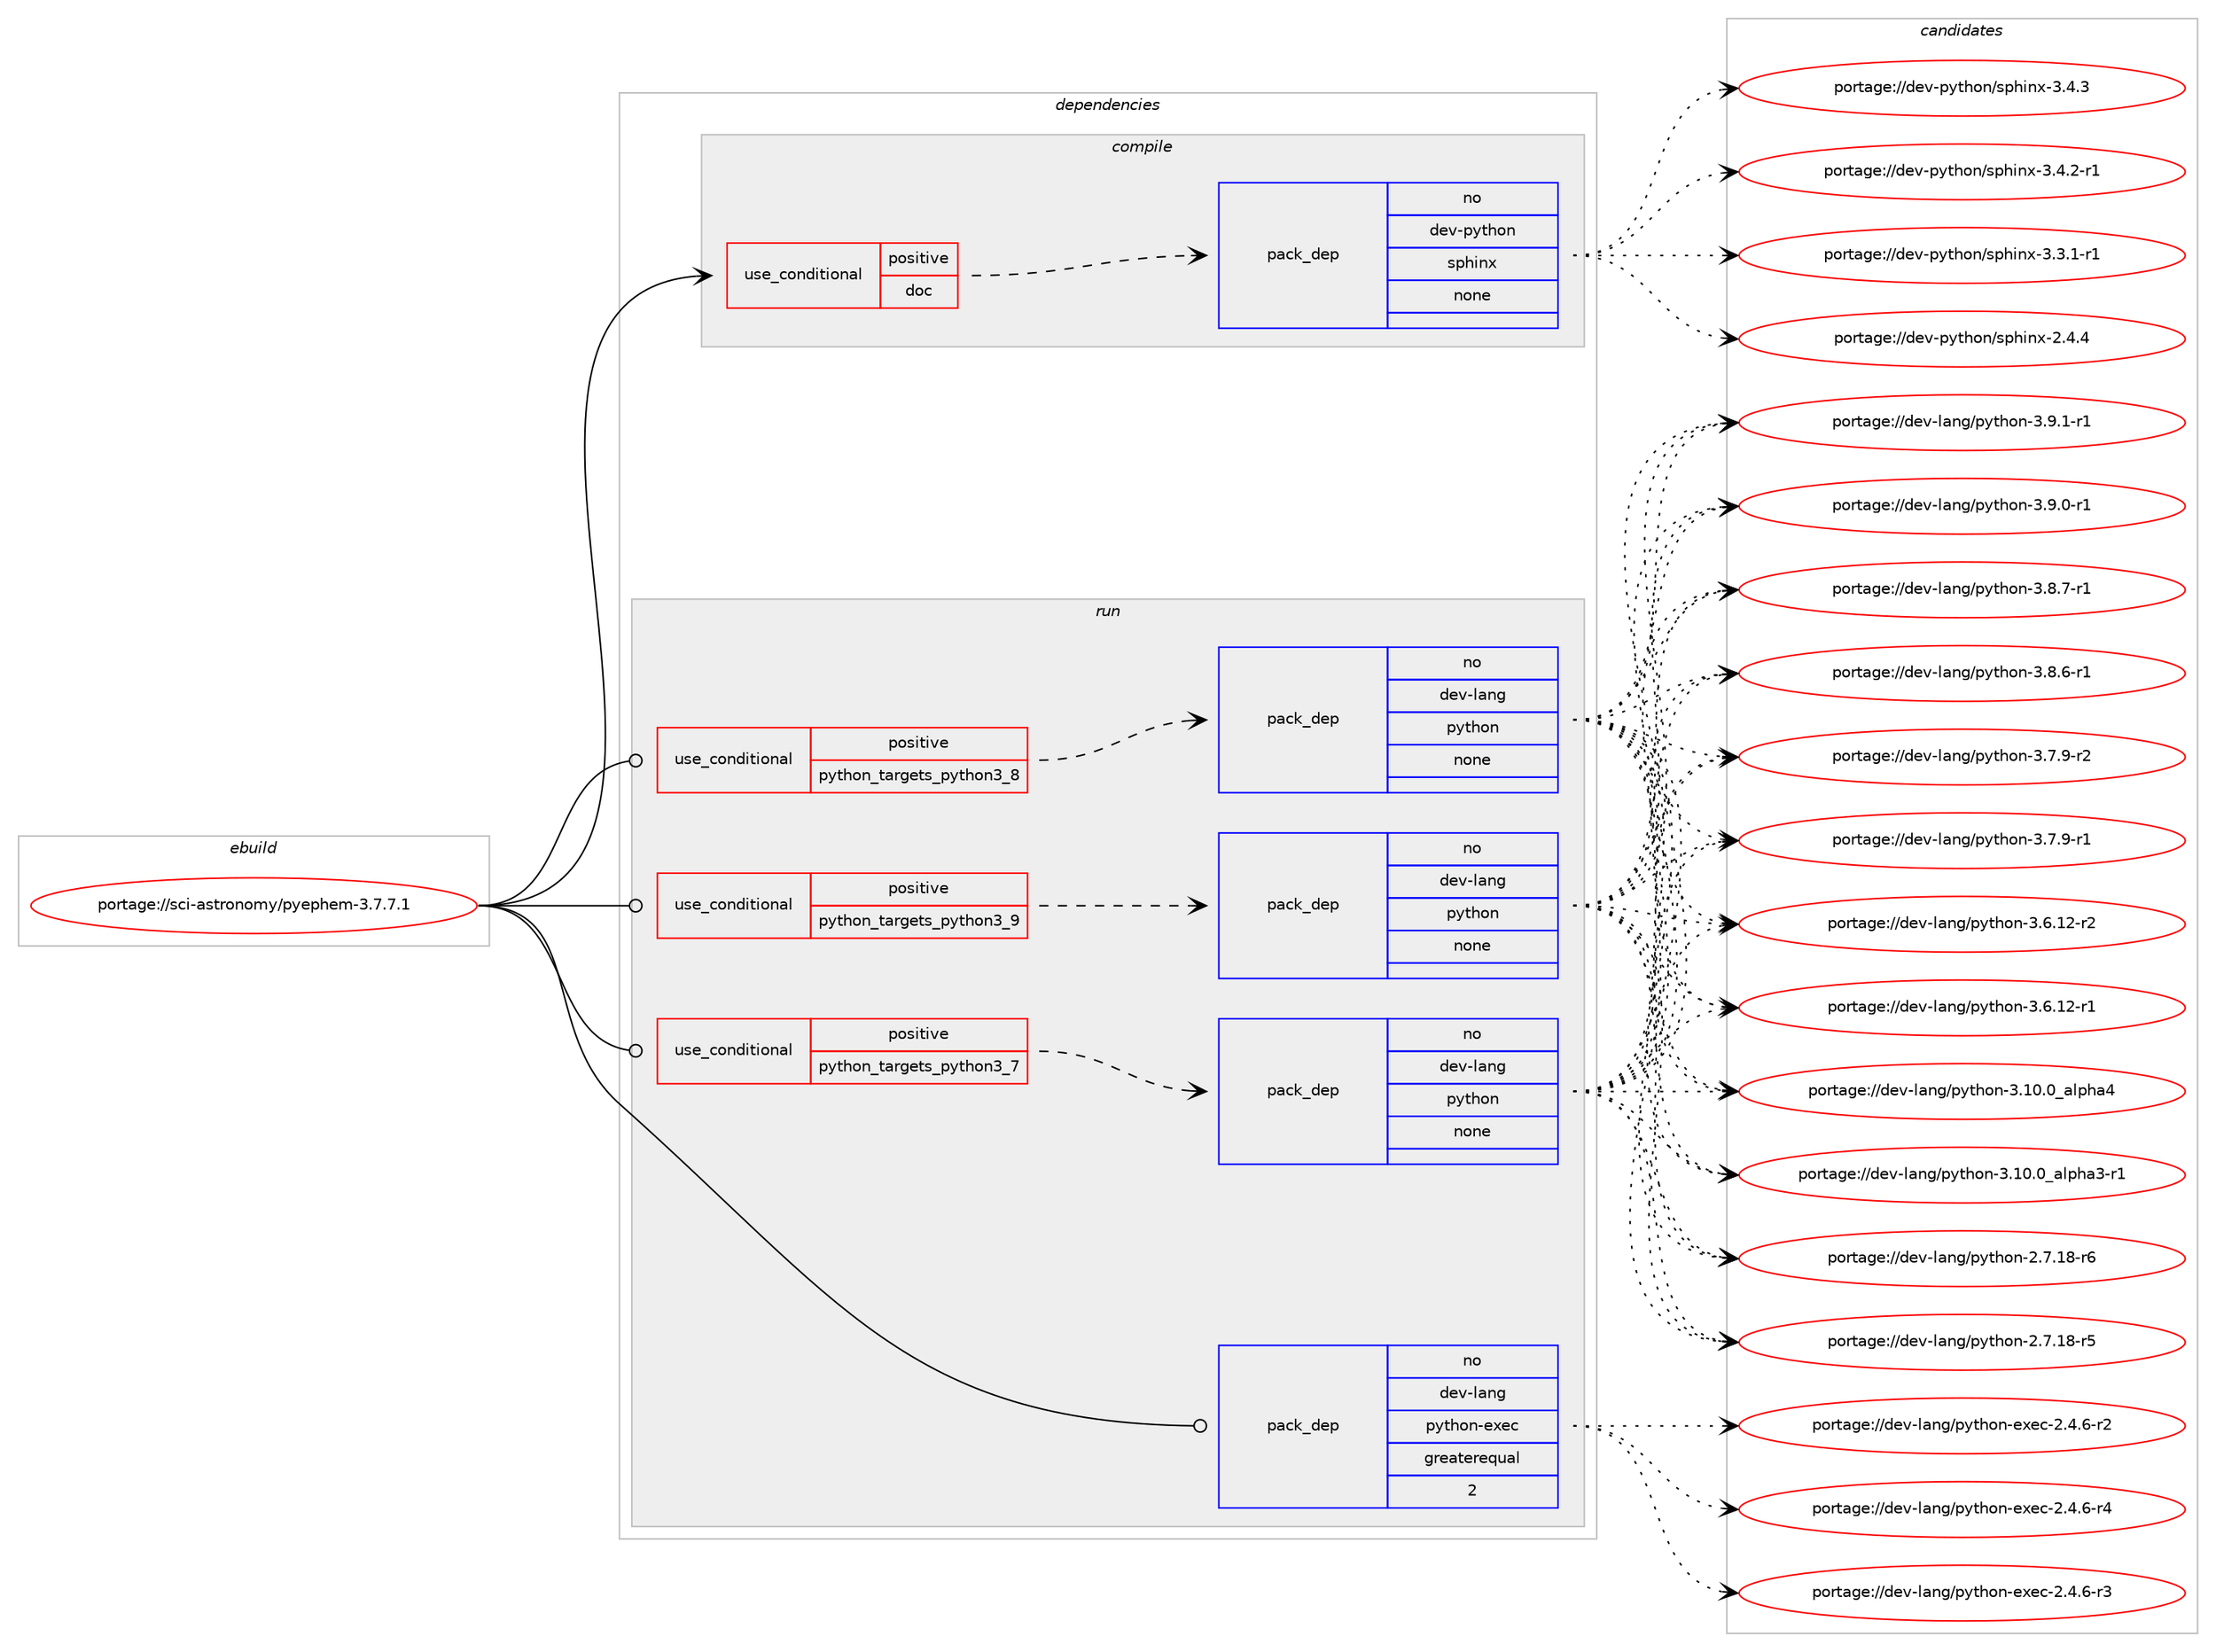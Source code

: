digraph prolog {

# *************
# Graph options
# *************

newrank=true;
concentrate=true;
compound=true;
graph [rankdir=LR,fontname=Helvetica,fontsize=10,ranksep=1.5];#, ranksep=2.5, nodesep=0.2];
edge  [arrowhead=vee];
node  [fontname=Helvetica,fontsize=10];

# **********
# The ebuild
# **********

subgraph cluster_leftcol {
color=gray;
rank=same;
label=<<i>ebuild</i>>;
id [label="portage://sci-astronomy/pyephem-3.7.7.1", color=red, width=4, href="../sci-astronomy/pyephem-3.7.7.1.svg"];
}

# ****************
# The dependencies
# ****************

subgraph cluster_midcol {
color=gray;
label=<<i>dependencies</i>>;
subgraph cluster_compile {
fillcolor="#eeeeee";
style=filled;
label=<<i>compile</i>>;
subgraph cond6164 {
dependency19883 [label=<<TABLE BORDER="0" CELLBORDER="1" CELLSPACING="0" CELLPADDING="4"><TR><TD ROWSPAN="3" CELLPADDING="10">use_conditional</TD></TR><TR><TD>positive</TD></TR><TR><TD>doc</TD></TR></TABLE>>, shape=none, color=red];
subgraph pack13566 {
dependency19884 [label=<<TABLE BORDER="0" CELLBORDER="1" CELLSPACING="0" CELLPADDING="4" WIDTH="220"><TR><TD ROWSPAN="6" CELLPADDING="30">pack_dep</TD></TR><TR><TD WIDTH="110">no</TD></TR><TR><TD>dev-python</TD></TR><TR><TD>sphinx</TD></TR><TR><TD>none</TD></TR><TR><TD></TD></TR></TABLE>>, shape=none, color=blue];
}
dependency19883:e -> dependency19884:w [weight=20,style="dashed",arrowhead="vee"];
}
id:e -> dependency19883:w [weight=20,style="solid",arrowhead="vee"];
}
subgraph cluster_compileandrun {
fillcolor="#eeeeee";
style=filled;
label=<<i>compile and run</i>>;
}
subgraph cluster_run {
fillcolor="#eeeeee";
style=filled;
label=<<i>run</i>>;
subgraph cond6165 {
dependency19885 [label=<<TABLE BORDER="0" CELLBORDER="1" CELLSPACING="0" CELLPADDING="4"><TR><TD ROWSPAN="3" CELLPADDING="10">use_conditional</TD></TR><TR><TD>positive</TD></TR><TR><TD>python_targets_python3_7</TD></TR></TABLE>>, shape=none, color=red];
subgraph pack13567 {
dependency19886 [label=<<TABLE BORDER="0" CELLBORDER="1" CELLSPACING="0" CELLPADDING="4" WIDTH="220"><TR><TD ROWSPAN="6" CELLPADDING="30">pack_dep</TD></TR><TR><TD WIDTH="110">no</TD></TR><TR><TD>dev-lang</TD></TR><TR><TD>python</TD></TR><TR><TD>none</TD></TR><TR><TD></TD></TR></TABLE>>, shape=none, color=blue];
}
dependency19885:e -> dependency19886:w [weight=20,style="dashed",arrowhead="vee"];
}
id:e -> dependency19885:w [weight=20,style="solid",arrowhead="odot"];
subgraph cond6166 {
dependency19887 [label=<<TABLE BORDER="0" CELLBORDER="1" CELLSPACING="0" CELLPADDING="4"><TR><TD ROWSPAN="3" CELLPADDING="10">use_conditional</TD></TR><TR><TD>positive</TD></TR><TR><TD>python_targets_python3_8</TD></TR></TABLE>>, shape=none, color=red];
subgraph pack13568 {
dependency19888 [label=<<TABLE BORDER="0" CELLBORDER="1" CELLSPACING="0" CELLPADDING="4" WIDTH="220"><TR><TD ROWSPAN="6" CELLPADDING="30">pack_dep</TD></TR><TR><TD WIDTH="110">no</TD></TR><TR><TD>dev-lang</TD></TR><TR><TD>python</TD></TR><TR><TD>none</TD></TR><TR><TD></TD></TR></TABLE>>, shape=none, color=blue];
}
dependency19887:e -> dependency19888:w [weight=20,style="dashed",arrowhead="vee"];
}
id:e -> dependency19887:w [weight=20,style="solid",arrowhead="odot"];
subgraph cond6167 {
dependency19889 [label=<<TABLE BORDER="0" CELLBORDER="1" CELLSPACING="0" CELLPADDING="4"><TR><TD ROWSPAN="3" CELLPADDING="10">use_conditional</TD></TR><TR><TD>positive</TD></TR><TR><TD>python_targets_python3_9</TD></TR></TABLE>>, shape=none, color=red];
subgraph pack13569 {
dependency19890 [label=<<TABLE BORDER="0" CELLBORDER="1" CELLSPACING="0" CELLPADDING="4" WIDTH="220"><TR><TD ROWSPAN="6" CELLPADDING="30">pack_dep</TD></TR><TR><TD WIDTH="110">no</TD></TR><TR><TD>dev-lang</TD></TR><TR><TD>python</TD></TR><TR><TD>none</TD></TR><TR><TD></TD></TR></TABLE>>, shape=none, color=blue];
}
dependency19889:e -> dependency19890:w [weight=20,style="dashed",arrowhead="vee"];
}
id:e -> dependency19889:w [weight=20,style="solid",arrowhead="odot"];
subgraph pack13570 {
dependency19891 [label=<<TABLE BORDER="0" CELLBORDER="1" CELLSPACING="0" CELLPADDING="4" WIDTH="220"><TR><TD ROWSPAN="6" CELLPADDING="30">pack_dep</TD></TR><TR><TD WIDTH="110">no</TD></TR><TR><TD>dev-lang</TD></TR><TR><TD>python-exec</TD></TR><TR><TD>greaterequal</TD></TR><TR><TD>2</TD></TR></TABLE>>, shape=none, color=blue];
}
id:e -> dependency19891:w [weight=20,style="solid",arrowhead="odot"];
}
}

# **************
# The candidates
# **************

subgraph cluster_choices {
rank=same;
color=gray;
label=<<i>candidates</i>>;

subgraph choice13566 {
color=black;
nodesep=1;
choice1001011184511212111610411111047115112104105110120455146524651 [label="portage://dev-python/sphinx-3.4.3", color=red, width=4,href="../dev-python/sphinx-3.4.3.svg"];
choice10010111845112121116104111110471151121041051101204551465246504511449 [label="portage://dev-python/sphinx-3.4.2-r1", color=red, width=4,href="../dev-python/sphinx-3.4.2-r1.svg"];
choice10010111845112121116104111110471151121041051101204551465146494511449 [label="portage://dev-python/sphinx-3.3.1-r1", color=red, width=4,href="../dev-python/sphinx-3.3.1-r1.svg"];
choice1001011184511212111610411111047115112104105110120455046524652 [label="portage://dev-python/sphinx-2.4.4", color=red, width=4,href="../dev-python/sphinx-2.4.4.svg"];
dependency19884:e -> choice1001011184511212111610411111047115112104105110120455146524651:w [style=dotted,weight="100"];
dependency19884:e -> choice10010111845112121116104111110471151121041051101204551465246504511449:w [style=dotted,weight="100"];
dependency19884:e -> choice10010111845112121116104111110471151121041051101204551465146494511449:w [style=dotted,weight="100"];
dependency19884:e -> choice1001011184511212111610411111047115112104105110120455046524652:w [style=dotted,weight="100"];
}
subgraph choice13567 {
color=black;
nodesep=1;
choice1001011184510897110103471121211161041111104551465746494511449 [label="portage://dev-lang/python-3.9.1-r1", color=red, width=4,href="../dev-lang/python-3.9.1-r1.svg"];
choice1001011184510897110103471121211161041111104551465746484511449 [label="portage://dev-lang/python-3.9.0-r1", color=red, width=4,href="../dev-lang/python-3.9.0-r1.svg"];
choice1001011184510897110103471121211161041111104551465646554511449 [label="portage://dev-lang/python-3.8.7-r1", color=red, width=4,href="../dev-lang/python-3.8.7-r1.svg"];
choice1001011184510897110103471121211161041111104551465646544511449 [label="portage://dev-lang/python-3.8.6-r1", color=red, width=4,href="../dev-lang/python-3.8.6-r1.svg"];
choice1001011184510897110103471121211161041111104551465546574511450 [label="portage://dev-lang/python-3.7.9-r2", color=red, width=4,href="../dev-lang/python-3.7.9-r2.svg"];
choice1001011184510897110103471121211161041111104551465546574511449 [label="portage://dev-lang/python-3.7.9-r1", color=red, width=4,href="../dev-lang/python-3.7.9-r1.svg"];
choice100101118451089711010347112121116104111110455146544649504511450 [label="portage://dev-lang/python-3.6.12-r2", color=red, width=4,href="../dev-lang/python-3.6.12-r2.svg"];
choice100101118451089711010347112121116104111110455146544649504511449 [label="portage://dev-lang/python-3.6.12-r1", color=red, width=4,href="../dev-lang/python-3.6.12-r1.svg"];
choice1001011184510897110103471121211161041111104551464948464895971081121049752 [label="portage://dev-lang/python-3.10.0_alpha4", color=red, width=4,href="../dev-lang/python-3.10.0_alpha4.svg"];
choice10010111845108971101034711212111610411111045514649484648959710811210497514511449 [label="portage://dev-lang/python-3.10.0_alpha3-r1", color=red, width=4,href="../dev-lang/python-3.10.0_alpha3-r1.svg"];
choice100101118451089711010347112121116104111110455046554649564511454 [label="portage://dev-lang/python-2.7.18-r6", color=red, width=4,href="../dev-lang/python-2.7.18-r6.svg"];
choice100101118451089711010347112121116104111110455046554649564511453 [label="portage://dev-lang/python-2.7.18-r5", color=red, width=4,href="../dev-lang/python-2.7.18-r5.svg"];
dependency19886:e -> choice1001011184510897110103471121211161041111104551465746494511449:w [style=dotted,weight="100"];
dependency19886:e -> choice1001011184510897110103471121211161041111104551465746484511449:w [style=dotted,weight="100"];
dependency19886:e -> choice1001011184510897110103471121211161041111104551465646554511449:w [style=dotted,weight="100"];
dependency19886:e -> choice1001011184510897110103471121211161041111104551465646544511449:w [style=dotted,weight="100"];
dependency19886:e -> choice1001011184510897110103471121211161041111104551465546574511450:w [style=dotted,weight="100"];
dependency19886:e -> choice1001011184510897110103471121211161041111104551465546574511449:w [style=dotted,weight="100"];
dependency19886:e -> choice100101118451089711010347112121116104111110455146544649504511450:w [style=dotted,weight="100"];
dependency19886:e -> choice100101118451089711010347112121116104111110455146544649504511449:w [style=dotted,weight="100"];
dependency19886:e -> choice1001011184510897110103471121211161041111104551464948464895971081121049752:w [style=dotted,weight="100"];
dependency19886:e -> choice10010111845108971101034711212111610411111045514649484648959710811210497514511449:w [style=dotted,weight="100"];
dependency19886:e -> choice100101118451089711010347112121116104111110455046554649564511454:w [style=dotted,weight="100"];
dependency19886:e -> choice100101118451089711010347112121116104111110455046554649564511453:w [style=dotted,weight="100"];
}
subgraph choice13568 {
color=black;
nodesep=1;
choice1001011184510897110103471121211161041111104551465746494511449 [label="portage://dev-lang/python-3.9.1-r1", color=red, width=4,href="../dev-lang/python-3.9.1-r1.svg"];
choice1001011184510897110103471121211161041111104551465746484511449 [label="portage://dev-lang/python-3.9.0-r1", color=red, width=4,href="../dev-lang/python-3.9.0-r1.svg"];
choice1001011184510897110103471121211161041111104551465646554511449 [label="portage://dev-lang/python-3.8.7-r1", color=red, width=4,href="../dev-lang/python-3.8.7-r1.svg"];
choice1001011184510897110103471121211161041111104551465646544511449 [label="portage://dev-lang/python-3.8.6-r1", color=red, width=4,href="../dev-lang/python-3.8.6-r1.svg"];
choice1001011184510897110103471121211161041111104551465546574511450 [label="portage://dev-lang/python-3.7.9-r2", color=red, width=4,href="../dev-lang/python-3.7.9-r2.svg"];
choice1001011184510897110103471121211161041111104551465546574511449 [label="portage://dev-lang/python-3.7.9-r1", color=red, width=4,href="../dev-lang/python-3.7.9-r1.svg"];
choice100101118451089711010347112121116104111110455146544649504511450 [label="portage://dev-lang/python-3.6.12-r2", color=red, width=4,href="../dev-lang/python-3.6.12-r2.svg"];
choice100101118451089711010347112121116104111110455146544649504511449 [label="portage://dev-lang/python-3.6.12-r1", color=red, width=4,href="../dev-lang/python-3.6.12-r1.svg"];
choice1001011184510897110103471121211161041111104551464948464895971081121049752 [label="portage://dev-lang/python-3.10.0_alpha4", color=red, width=4,href="../dev-lang/python-3.10.0_alpha4.svg"];
choice10010111845108971101034711212111610411111045514649484648959710811210497514511449 [label="portage://dev-lang/python-3.10.0_alpha3-r1", color=red, width=4,href="../dev-lang/python-3.10.0_alpha3-r1.svg"];
choice100101118451089711010347112121116104111110455046554649564511454 [label="portage://dev-lang/python-2.7.18-r6", color=red, width=4,href="../dev-lang/python-2.7.18-r6.svg"];
choice100101118451089711010347112121116104111110455046554649564511453 [label="portage://dev-lang/python-2.7.18-r5", color=red, width=4,href="../dev-lang/python-2.7.18-r5.svg"];
dependency19888:e -> choice1001011184510897110103471121211161041111104551465746494511449:w [style=dotted,weight="100"];
dependency19888:e -> choice1001011184510897110103471121211161041111104551465746484511449:w [style=dotted,weight="100"];
dependency19888:e -> choice1001011184510897110103471121211161041111104551465646554511449:w [style=dotted,weight="100"];
dependency19888:e -> choice1001011184510897110103471121211161041111104551465646544511449:w [style=dotted,weight="100"];
dependency19888:e -> choice1001011184510897110103471121211161041111104551465546574511450:w [style=dotted,weight="100"];
dependency19888:e -> choice1001011184510897110103471121211161041111104551465546574511449:w [style=dotted,weight="100"];
dependency19888:e -> choice100101118451089711010347112121116104111110455146544649504511450:w [style=dotted,weight="100"];
dependency19888:e -> choice100101118451089711010347112121116104111110455146544649504511449:w [style=dotted,weight="100"];
dependency19888:e -> choice1001011184510897110103471121211161041111104551464948464895971081121049752:w [style=dotted,weight="100"];
dependency19888:e -> choice10010111845108971101034711212111610411111045514649484648959710811210497514511449:w [style=dotted,weight="100"];
dependency19888:e -> choice100101118451089711010347112121116104111110455046554649564511454:w [style=dotted,weight="100"];
dependency19888:e -> choice100101118451089711010347112121116104111110455046554649564511453:w [style=dotted,weight="100"];
}
subgraph choice13569 {
color=black;
nodesep=1;
choice1001011184510897110103471121211161041111104551465746494511449 [label="portage://dev-lang/python-3.9.1-r1", color=red, width=4,href="../dev-lang/python-3.9.1-r1.svg"];
choice1001011184510897110103471121211161041111104551465746484511449 [label="portage://dev-lang/python-3.9.0-r1", color=red, width=4,href="../dev-lang/python-3.9.0-r1.svg"];
choice1001011184510897110103471121211161041111104551465646554511449 [label="portage://dev-lang/python-3.8.7-r1", color=red, width=4,href="../dev-lang/python-3.8.7-r1.svg"];
choice1001011184510897110103471121211161041111104551465646544511449 [label="portage://dev-lang/python-3.8.6-r1", color=red, width=4,href="../dev-lang/python-3.8.6-r1.svg"];
choice1001011184510897110103471121211161041111104551465546574511450 [label="portage://dev-lang/python-3.7.9-r2", color=red, width=4,href="../dev-lang/python-3.7.9-r2.svg"];
choice1001011184510897110103471121211161041111104551465546574511449 [label="portage://dev-lang/python-3.7.9-r1", color=red, width=4,href="../dev-lang/python-3.7.9-r1.svg"];
choice100101118451089711010347112121116104111110455146544649504511450 [label="portage://dev-lang/python-3.6.12-r2", color=red, width=4,href="../dev-lang/python-3.6.12-r2.svg"];
choice100101118451089711010347112121116104111110455146544649504511449 [label="portage://dev-lang/python-3.6.12-r1", color=red, width=4,href="../dev-lang/python-3.6.12-r1.svg"];
choice1001011184510897110103471121211161041111104551464948464895971081121049752 [label="portage://dev-lang/python-3.10.0_alpha4", color=red, width=4,href="../dev-lang/python-3.10.0_alpha4.svg"];
choice10010111845108971101034711212111610411111045514649484648959710811210497514511449 [label="portage://dev-lang/python-3.10.0_alpha3-r1", color=red, width=4,href="../dev-lang/python-3.10.0_alpha3-r1.svg"];
choice100101118451089711010347112121116104111110455046554649564511454 [label="portage://dev-lang/python-2.7.18-r6", color=red, width=4,href="../dev-lang/python-2.7.18-r6.svg"];
choice100101118451089711010347112121116104111110455046554649564511453 [label="portage://dev-lang/python-2.7.18-r5", color=red, width=4,href="../dev-lang/python-2.7.18-r5.svg"];
dependency19890:e -> choice1001011184510897110103471121211161041111104551465746494511449:w [style=dotted,weight="100"];
dependency19890:e -> choice1001011184510897110103471121211161041111104551465746484511449:w [style=dotted,weight="100"];
dependency19890:e -> choice1001011184510897110103471121211161041111104551465646554511449:w [style=dotted,weight="100"];
dependency19890:e -> choice1001011184510897110103471121211161041111104551465646544511449:w [style=dotted,weight="100"];
dependency19890:e -> choice1001011184510897110103471121211161041111104551465546574511450:w [style=dotted,weight="100"];
dependency19890:e -> choice1001011184510897110103471121211161041111104551465546574511449:w [style=dotted,weight="100"];
dependency19890:e -> choice100101118451089711010347112121116104111110455146544649504511450:w [style=dotted,weight="100"];
dependency19890:e -> choice100101118451089711010347112121116104111110455146544649504511449:w [style=dotted,weight="100"];
dependency19890:e -> choice1001011184510897110103471121211161041111104551464948464895971081121049752:w [style=dotted,weight="100"];
dependency19890:e -> choice10010111845108971101034711212111610411111045514649484648959710811210497514511449:w [style=dotted,weight="100"];
dependency19890:e -> choice100101118451089711010347112121116104111110455046554649564511454:w [style=dotted,weight="100"];
dependency19890:e -> choice100101118451089711010347112121116104111110455046554649564511453:w [style=dotted,weight="100"];
}
subgraph choice13570 {
color=black;
nodesep=1;
choice10010111845108971101034711212111610411111045101120101994550465246544511452 [label="portage://dev-lang/python-exec-2.4.6-r4", color=red, width=4,href="../dev-lang/python-exec-2.4.6-r4.svg"];
choice10010111845108971101034711212111610411111045101120101994550465246544511451 [label="portage://dev-lang/python-exec-2.4.6-r3", color=red, width=4,href="../dev-lang/python-exec-2.4.6-r3.svg"];
choice10010111845108971101034711212111610411111045101120101994550465246544511450 [label="portage://dev-lang/python-exec-2.4.6-r2", color=red, width=4,href="../dev-lang/python-exec-2.4.6-r2.svg"];
dependency19891:e -> choice10010111845108971101034711212111610411111045101120101994550465246544511452:w [style=dotted,weight="100"];
dependency19891:e -> choice10010111845108971101034711212111610411111045101120101994550465246544511451:w [style=dotted,weight="100"];
dependency19891:e -> choice10010111845108971101034711212111610411111045101120101994550465246544511450:w [style=dotted,weight="100"];
}
}

}
